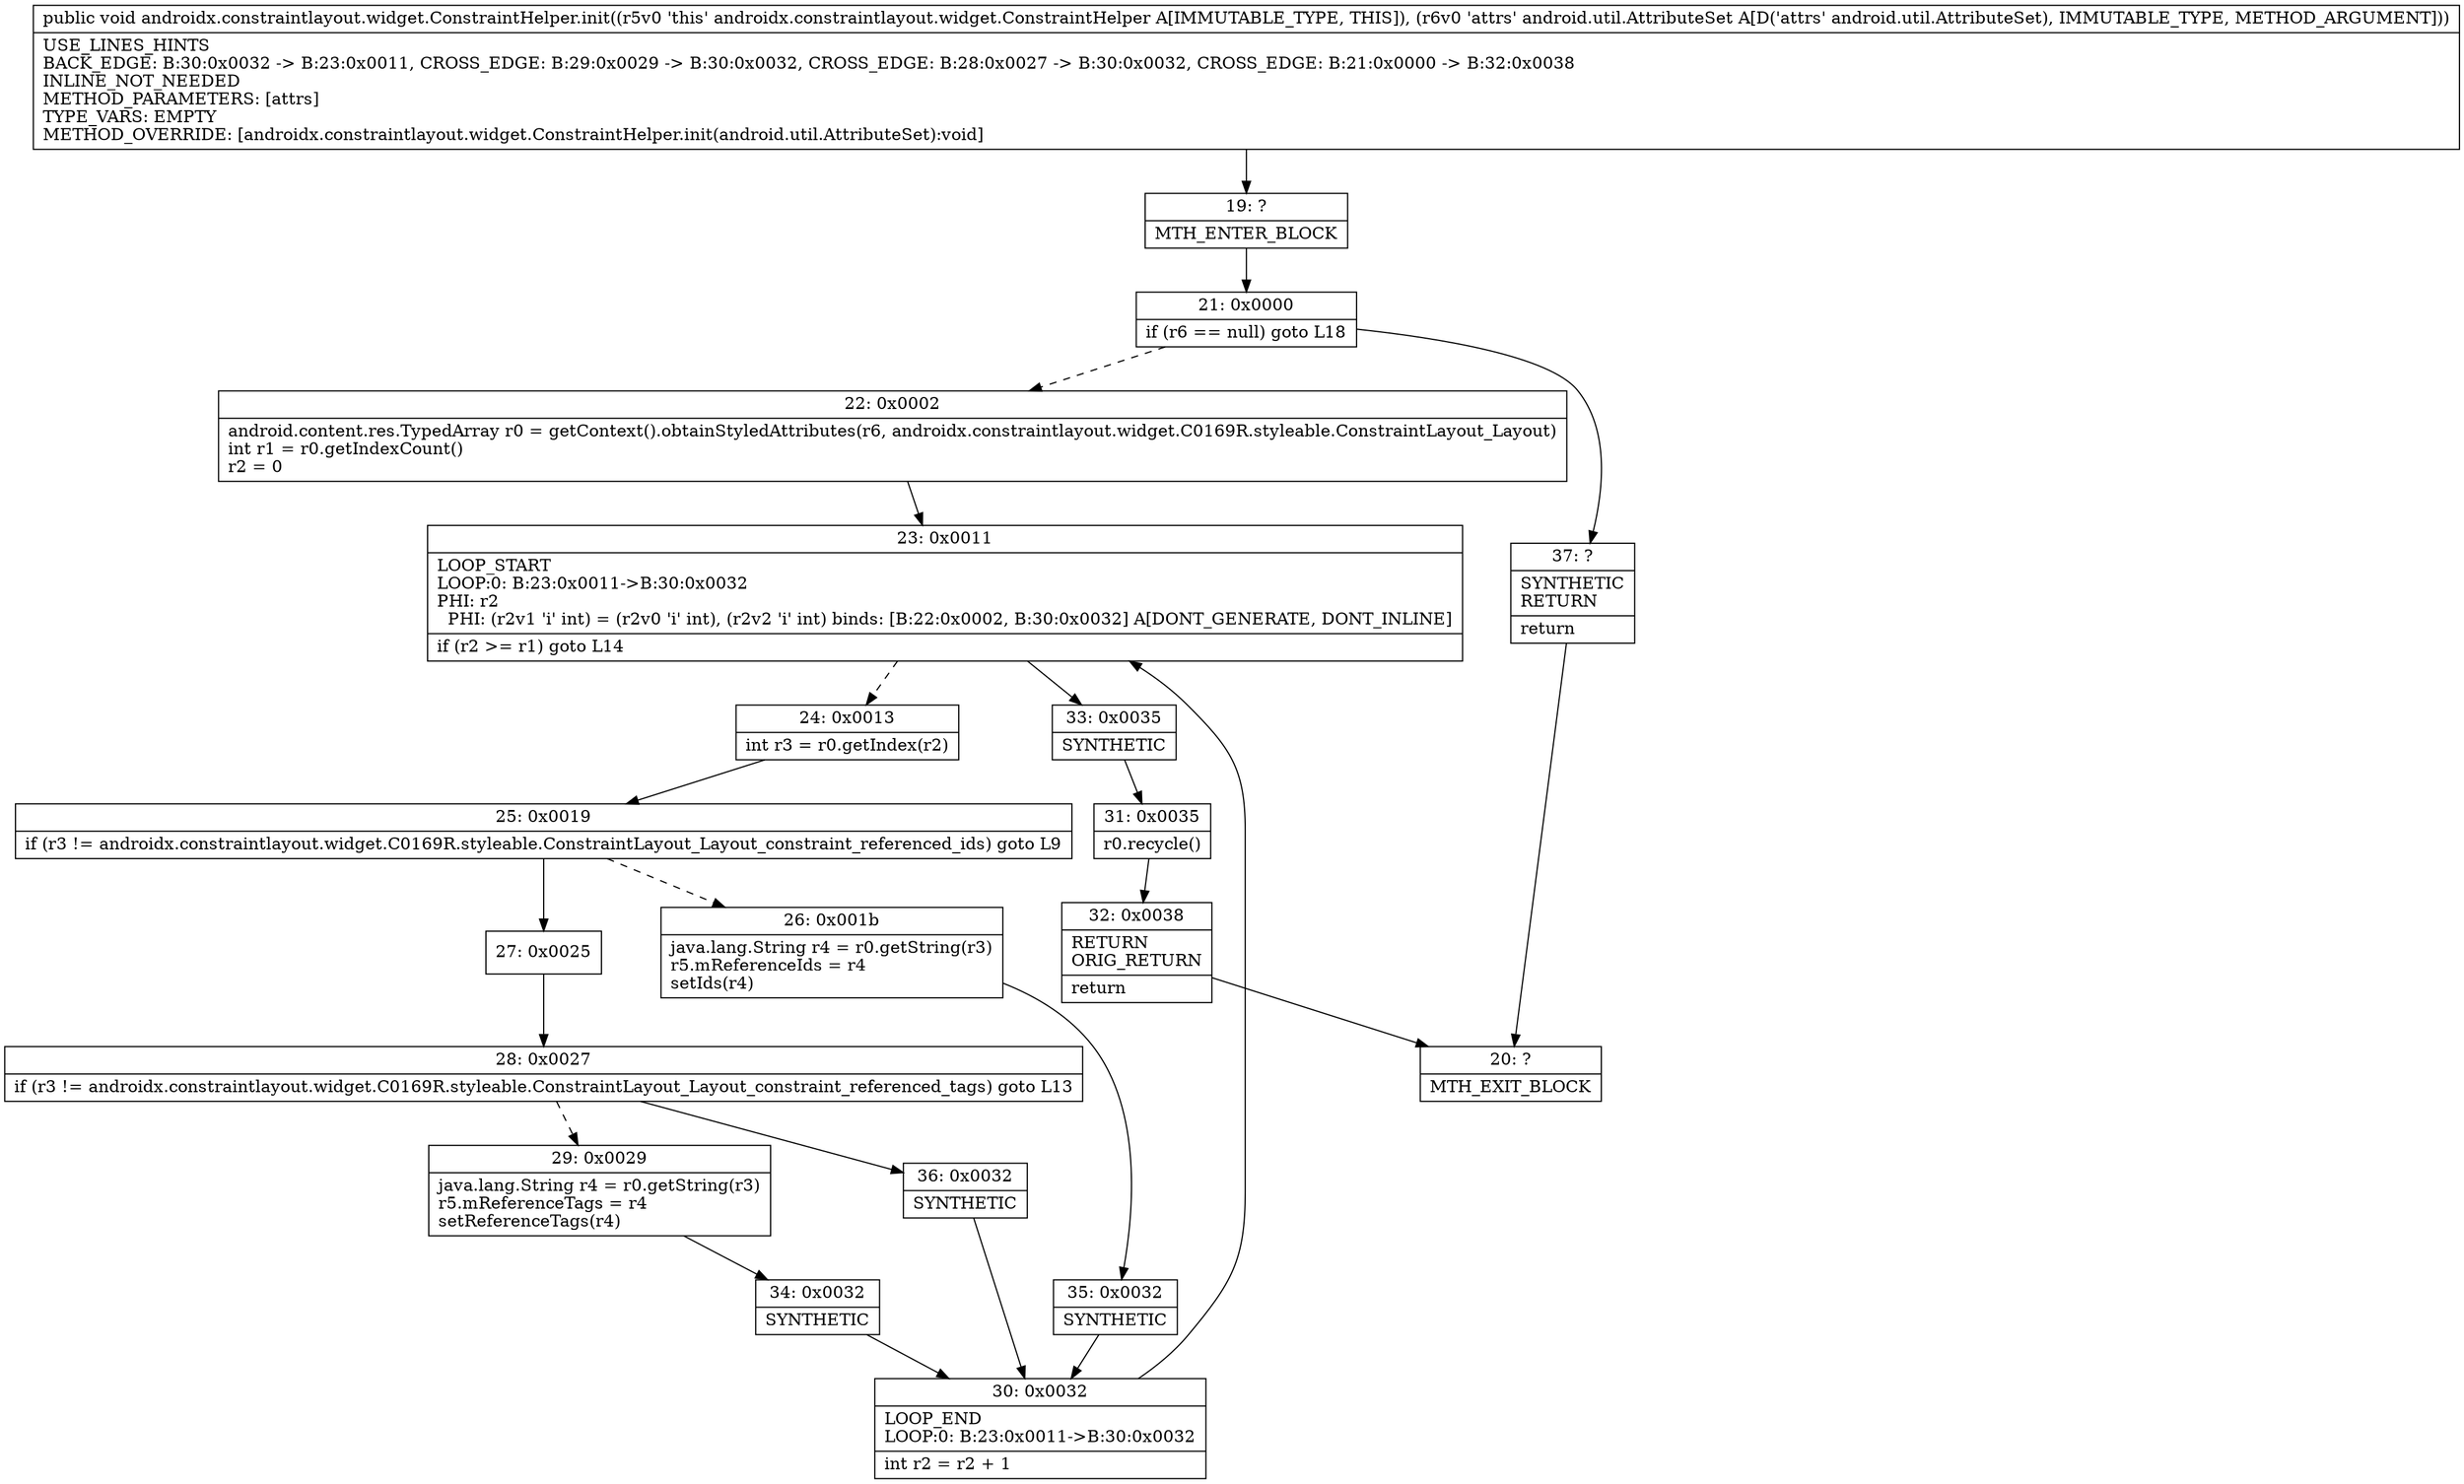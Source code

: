 digraph "CFG forandroidx.constraintlayout.widget.ConstraintHelper.init(Landroid\/util\/AttributeSet;)V" {
Node_19 [shape=record,label="{19\:\ ?|MTH_ENTER_BLOCK\l}"];
Node_21 [shape=record,label="{21\:\ 0x0000|if (r6 == null) goto L18\l}"];
Node_22 [shape=record,label="{22\:\ 0x0002|android.content.res.TypedArray r0 = getContext().obtainStyledAttributes(r6, androidx.constraintlayout.widget.C0169R.styleable.ConstraintLayout_Layout)\lint r1 = r0.getIndexCount()\lr2 = 0\l}"];
Node_23 [shape=record,label="{23\:\ 0x0011|LOOP_START\lLOOP:0: B:23:0x0011\-\>B:30:0x0032\lPHI: r2 \l  PHI: (r2v1 'i' int) = (r2v0 'i' int), (r2v2 'i' int) binds: [B:22:0x0002, B:30:0x0032] A[DONT_GENERATE, DONT_INLINE]\l|if (r2 \>= r1) goto L14\l}"];
Node_24 [shape=record,label="{24\:\ 0x0013|int r3 = r0.getIndex(r2)\l}"];
Node_25 [shape=record,label="{25\:\ 0x0019|if (r3 != androidx.constraintlayout.widget.C0169R.styleable.ConstraintLayout_Layout_constraint_referenced_ids) goto L9\l}"];
Node_26 [shape=record,label="{26\:\ 0x001b|java.lang.String r4 = r0.getString(r3)\lr5.mReferenceIds = r4\lsetIds(r4)\l}"];
Node_35 [shape=record,label="{35\:\ 0x0032|SYNTHETIC\l}"];
Node_30 [shape=record,label="{30\:\ 0x0032|LOOP_END\lLOOP:0: B:23:0x0011\-\>B:30:0x0032\l|int r2 = r2 + 1\l}"];
Node_27 [shape=record,label="{27\:\ 0x0025}"];
Node_28 [shape=record,label="{28\:\ 0x0027|if (r3 != androidx.constraintlayout.widget.C0169R.styleable.ConstraintLayout_Layout_constraint_referenced_tags) goto L13\l}"];
Node_29 [shape=record,label="{29\:\ 0x0029|java.lang.String r4 = r0.getString(r3)\lr5.mReferenceTags = r4\lsetReferenceTags(r4)\l}"];
Node_34 [shape=record,label="{34\:\ 0x0032|SYNTHETIC\l}"];
Node_36 [shape=record,label="{36\:\ 0x0032|SYNTHETIC\l}"];
Node_33 [shape=record,label="{33\:\ 0x0035|SYNTHETIC\l}"];
Node_31 [shape=record,label="{31\:\ 0x0035|r0.recycle()\l}"];
Node_32 [shape=record,label="{32\:\ 0x0038|RETURN\lORIG_RETURN\l|return\l}"];
Node_20 [shape=record,label="{20\:\ ?|MTH_EXIT_BLOCK\l}"];
Node_37 [shape=record,label="{37\:\ ?|SYNTHETIC\lRETURN\l|return\l}"];
MethodNode[shape=record,label="{public void androidx.constraintlayout.widget.ConstraintHelper.init((r5v0 'this' androidx.constraintlayout.widget.ConstraintHelper A[IMMUTABLE_TYPE, THIS]), (r6v0 'attrs' android.util.AttributeSet A[D('attrs' android.util.AttributeSet), IMMUTABLE_TYPE, METHOD_ARGUMENT]))  | USE_LINES_HINTS\lBACK_EDGE: B:30:0x0032 \-\> B:23:0x0011, CROSS_EDGE: B:29:0x0029 \-\> B:30:0x0032, CROSS_EDGE: B:28:0x0027 \-\> B:30:0x0032, CROSS_EDGE: B:21:0x0000 \-\> B:32:0x0038\lINLINE_NOT_NEEDED\lMETHOD_PARAMETERS: [attrs]\lTYPE_VARS: EMPTY\lMETHOD_OVERRIDE: [androidx.constraintlayout.widget.ConstraintHelper.init(android.util.AttributeSet):void]\l}"];
MethodNode -> Node_19;Node_19 -> Node_21;
Node_21 -> Node_22[style=dashed];
Node_21 -> Node_37;
Node_22 -> Node_23;
Node_23 -> Node_24[style=dashed];
Node_23 -> Node_33;
Node_24 -> Node_25;
Node_25 -> Node_26[style=dashed];
Node_25 -> Node_27;
Node_26 -> Node_35;
Node_35 -> Node_30;
Node_30 -> Node_23;
Node_27 -> Node_28;
Node_28 -> Node_29[style=dashed];
Node_28 -> Node_36;
Node_29 -> Node_34;
Node_34 -> Node_30;
Node_36 -> Node_30;
Node_33 -> Node_31;
Node_31 -> Node_32;
Node_32 -> Node_20;
Node_37 -> Node_20;
}

